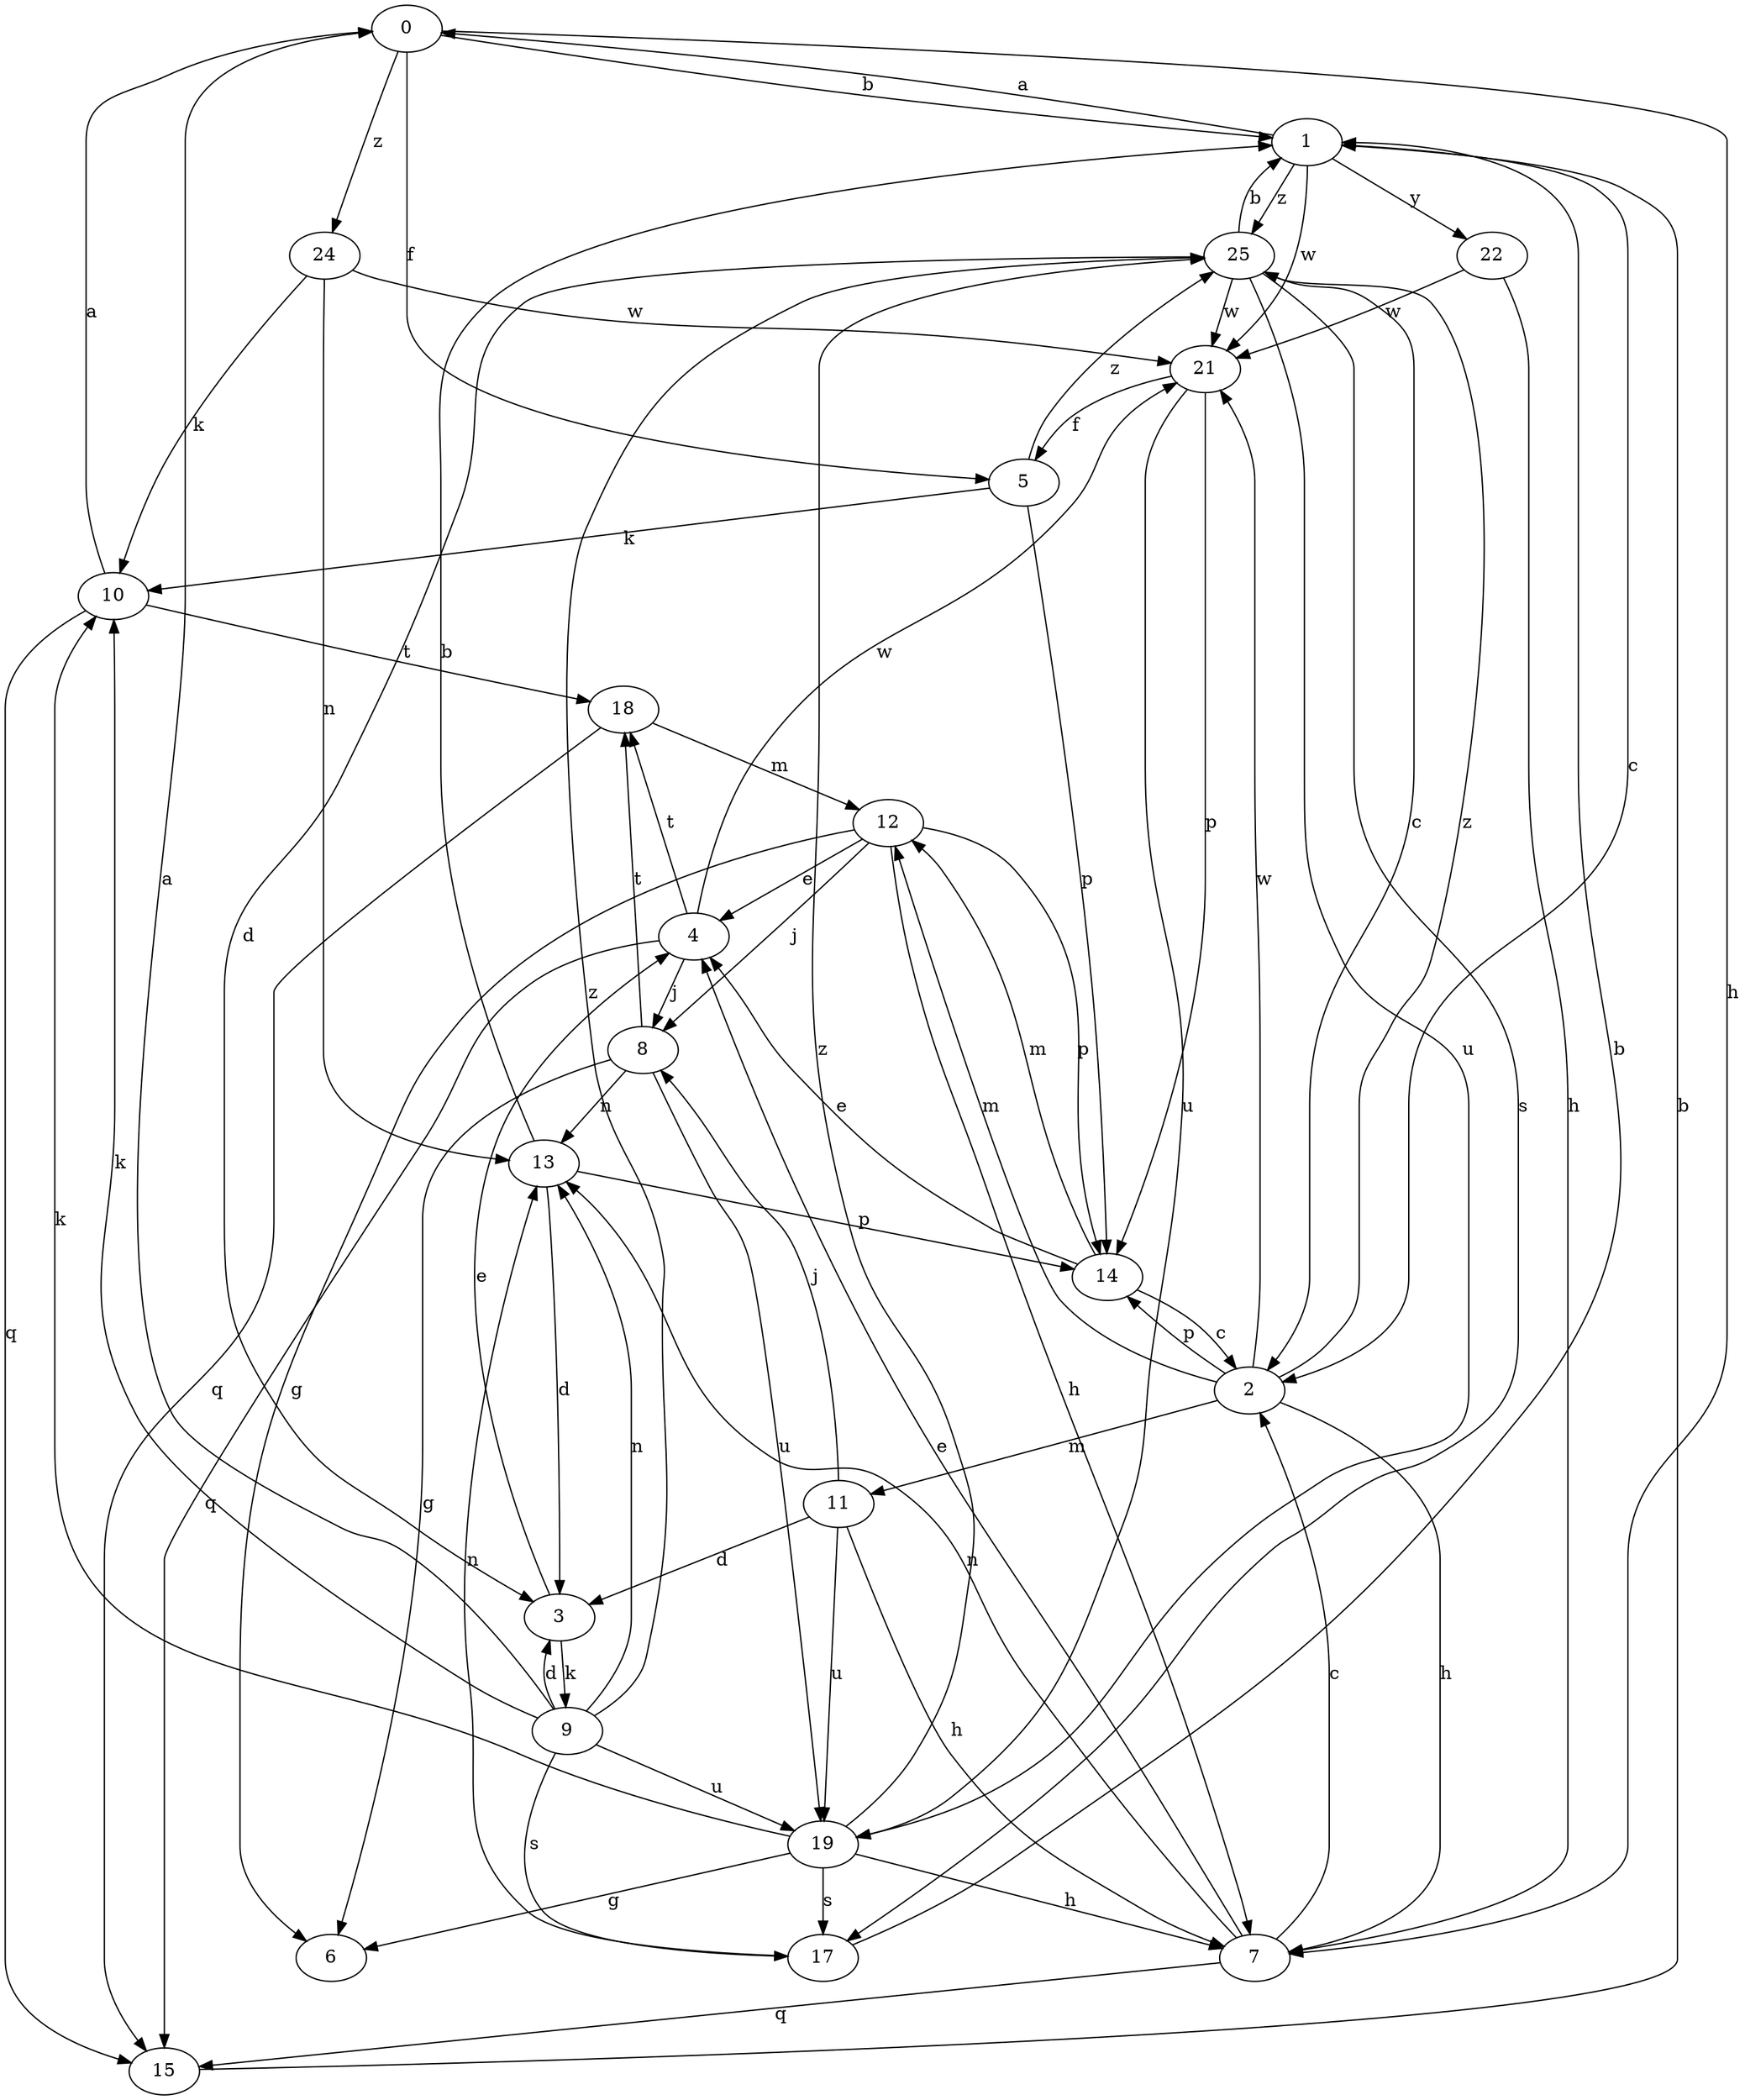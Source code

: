 strict digraph  {
0;
1;
2;
3;
4;
5;
6;
7;
8;
9;
10;
11;
12;
13;
14;
15;
17;
18;
19;
21;
22;
24;
25;
0 -> 1  [label=b];
0 -> 5  [label=f];
0 -> 7  [label=h];
0 -> 24  [label=z];
1 -> 0  [label=a];
1 -> 2  [label=c];
1 -> 21  [label=w];
1 -> 22  [label=y];
1 -> 25  [label=z];
2 -> 7  [label=h];
2 -> 11  [label=m];
2 -> 12  [label=m];
2 -> 14  [label=p];
2 -> 21  [label=w];
2 -> 25  [label=z];
3 -> 4  [label=e];
3 -> 9  [label=k];
4 -> 8  [label=j];
4 -> 15  [label=q];
4 -> 18  [label=t];
4 -> 21  [label=w];
5 -> 10  [label=k];
5 -> 14  [label=p];
5 -> 25  [label=z];
7 -> 2  [label=c];
7 -> 4  [label=e];
7 -> 13  [label=n];
7 -> 15  [label=q];
8 -> 6  [label=g];
8 -> 13  [label=n];
8 -> 18  [label=t];
8 -> 19  [label=u];
9 -> 0  [label=a];
9 -> 3  [label=d];
9 -> 10  [label=k];
9 -> 13  [label=n];
9 -> 17  [label=s];
9 -> 19  [label=u];
9 -> 25  [label=z];
10 -> 0  [label=a];
10 -> 15  [label=q];
10 -> 18  [label=t];
11 -> 3  [label=d];
11 -> 7  [label=h];
11 -> 8  [label=j];
11 -> 19  [label=u];
12 -> 4  [label=e];
12 -> 6  [label=g];
12 -> 7  [label=h];
12 -> 8  [label=j];
12 -> 14  [label=p];
13 -> 1  [label=b];
13 -> 3  [label=d];
13 -> 14  [label=p];
14 -> 2  [label=c];
14 -> 4  [label=e];
14 -> 12  [label=m];
15 -> 1  [label=b];
17 -> 1  [label=b];
17 -> 13  [label=n];
18 -> 12  [label=m];
18 -> 15  [label=q];
19 -> 6  [label=g];
19 -> 7  [label=h];
19 -> 10  [label=k];
19 -> 17  [label=s];
19 -> 25  [label=z];
21 -> 5  [label=f];
21 -> 14  [label=p];
21 -> 19  [label=u];
22 -> 7  [label=h];
22 -> 21  [label=w];
24 -> 10  [label=k];
24 -> 13  [label=n];
24 -> 21  [label=w];
25 -> 1  [label=b];
25 -> 2  [label=c];
25 -> 3  [label=d];
25 -> 17  [label=s];
25 -> 19  [label=u];
25 -> 21  [label=w];
}
